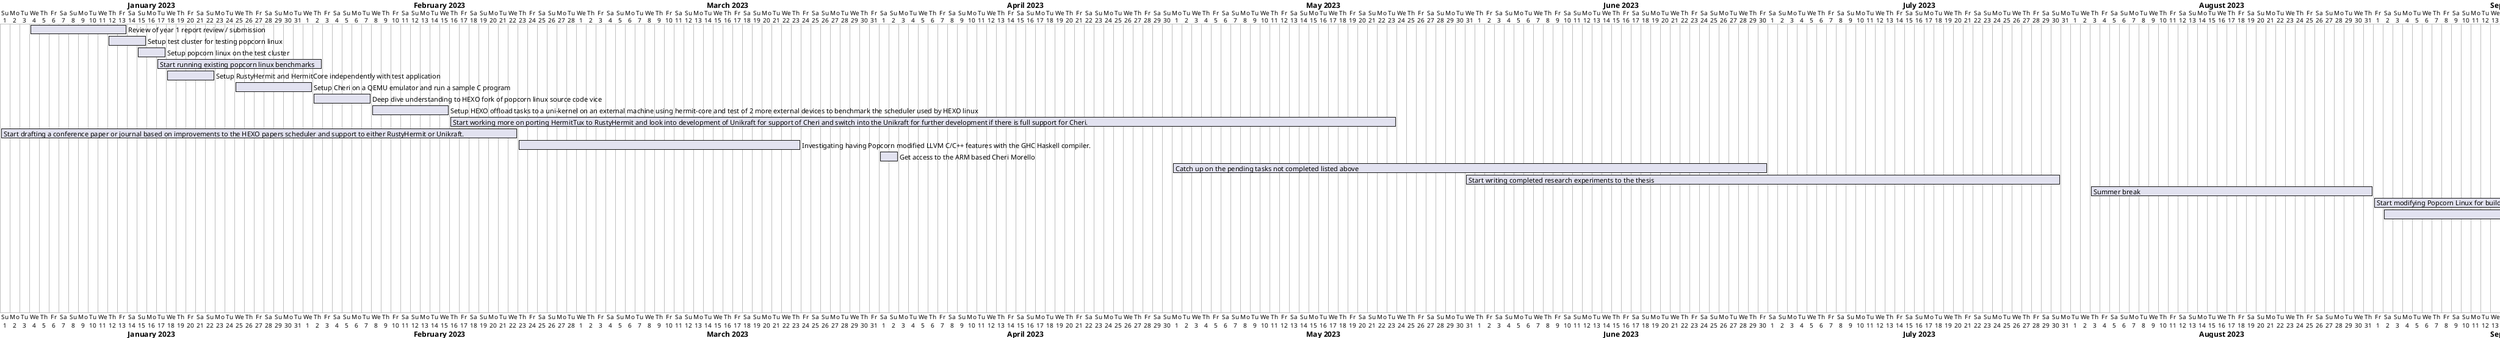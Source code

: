 @startgantt
Project starts 2023-01-01
[Review of year 1 report review / submission] starts 2023-01-04 and ends 2023-01-13
[Setup test cluster for testing popcorn linux] starts 2023-01-12 and ends 2023-01-15
[Setup popcorn linux on the test cluster] starts 2023-01-15 and ends 2023-01-17
[Start running existing popcorn linux benchmarks] starts 2023-01-17 and ends 2023-02-02
[Setup RustyHermit and HermitCore independently with test application] starts 2023-01-18 and ends 2023-01-22
[Setup Cheri on a QEMU emulator and run a sample C program] starts 2023-01-25 and ends 2023-02-01
[Deep dive understanding to HEXO fork of popcorn linux source code vice] starts 2023-02-02 and ends 2023-02-07
[Setup HEXO offload tasks to a uni-kernel on an external machine using hermit-core and test of 2 more external devices to benchmark the scheduler used by HEXO linux] starts 2023-02-08 and ends 2023-02-15
[Start working more on porting HermitTux to RustyHermit and look into development of Unikraft for support of Cheri and switch into the Unikraft for further development if there is full support for Cheri.] starts 2023-02-16 and ends 2023-05-23
[Start drafting a conference paper or journal based on improvements to the HEXO papers scheduler and support to either RustyHermit or Unikraft.] starts 2022-11-18 and ends 2023-02-22
[Investigating having Popcorn modified LLVM C/C++ features with the GHC Haskell compiler.] starts 2023-02-23 and ends 2023-03-23
[Get access to the ARM based Cheri Morello] starts 2023-04-01 and ends 2023-04-02
[Catch up on the pending tasks not completed listed above] starts 2023-05-01 and ends 2023-06-30
[Start writing completed research experiments to the thesis] starts 2023-05-31 and ends 2023-07-30
[Summer break] starts 2023-08-03 and ends 2023-08-31
[Start modifying Popcorn Linux for building parts of a program to a TAG based architecture.] starts 2023-09-01 and ends 2023-11-02
[Start drafting proposals that could be used to potentially take the above features of popcorn linux and make a clone of base features which can be used in the GHC Haskell compiler.] starts 2023-09-02 and ends 2023-10-11
[Start building a test framework to test Cheri with popcorn linux.] starts 2023-10-12 and ends 2023-11-16
[Reiterate through the literature review and add more background context based on the implementation and experiments completed.] starts 2023-11-01 and ends 2023-11-30
[Start working on proposal drafted for adding popcorn linux features to the Haskell GHC compiler.] starts 2023-11-10 and ends 2024-02-02
[Catch up on pending tasks] starts 2023-12-01 and ends 2023-12-20
[Create benchmark suite for the experiments conducted throughout the year] starts 2023-12-20 and ends 2024-01-02
[Christmas and new year break] starts 2024-01-03 and ends 2024-02-27
[Starting writing a conference paper which combines] starts 2023-12-20 and ends 2024-09-02
[PhD writing period begin] starts 2024-09-03 and ends 2025-05-16
@endgantt